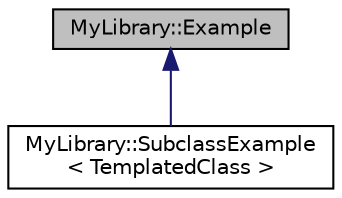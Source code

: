 digraph "MyLibrary::Example"
{
 // INTERACTIVE_SVG=YES
 // LATEX_PDF_SIZE
  edge [fontname="Helvetica",fontsize="10",labelfontname="Helvetica",labelfontsize="10"];
  node [fontname="Helvetica",fontsize="10",shape=record];
  Node1 [label="MyLibrary::Example",height=0.2,width=0.4,color="black", fillcolor="grey75", style="filled", fontcolor="black",tooltip="Example class to demonstrate the features of the custom CSS."];
  Node1 -> Node2 [dir="back",color="midnightblue",fontsize="10",style="solid",fontname="Helvetica"];
  Node2 [label="MyLibrary::SubclassExample\l\< TemplatedClass \>",height=0.2,width=0.4,color="black", fillcolor="white", style="filled",URL="$class_my_library_1_1_subclass_example.html",tooltip="some subclass"];
}

